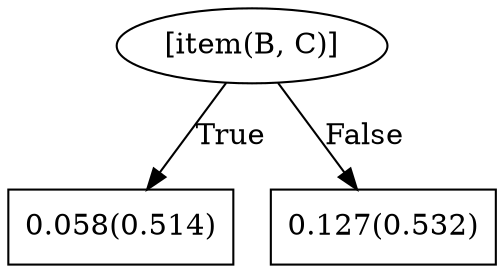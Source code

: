 digraph G{ 
1[label = "[item(B, C)]"];
1 -> 2[label="True"];
1 -> 3[label="False"];
2[shape = box,label = "0.058(0.514)"];
3[shape = box,label = "0.127(0.532)"];
}
